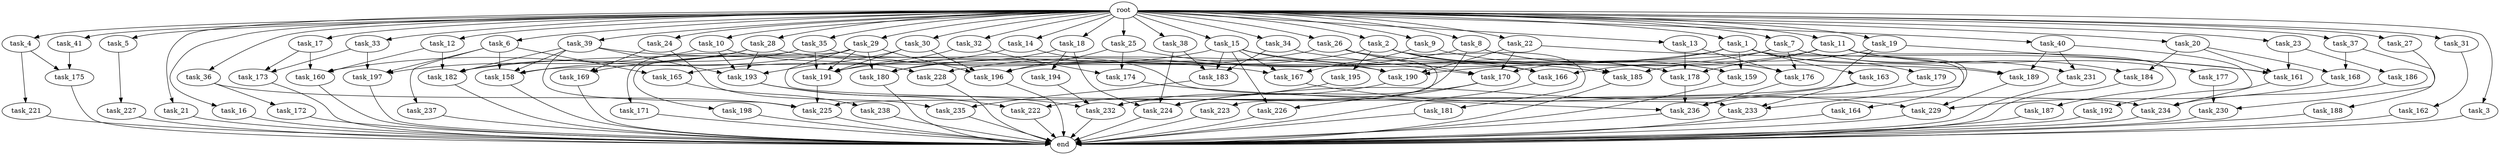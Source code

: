 digraph G {
  task_12 [size="2.048000"];
  task_160 [size="1803886264.320000"];
  task_36 [size="2.048000"];
  task_19 [size="2.048000"];
  task_180 [size="1443109011.456000"];
  task_196 [size="3470333575.168000"];
  root [size="0.000000"];
  task_10 [size="2.048000"];
  task_168 [size="996432412.672000"];
  task_18 [size="2.048000"];
  task_189 [size="2422361554.944000"];
  task_183 [size="2972117368.832000"];
  task_161 [size="1597727834.112000"];
  task_4 [size="2.048000"];
  task_33 [size="2.048000"];
  task_235 [size="1821066133.504000"];
  task_234 [size="3710851743.744000"];
  task_8 [size="2.048000"];
  task_15 [size="2.048000"];
  task_5 [size="2.048000"];
  end [size="0.000000"];
  task_228 [size="1254130450.432000"];
  task_191 [size="4363686772.736000"];
  task_27 [size="2.048000"];
  task_169 [size="704374636.544000"];
  task_167 [size="2611340115.968000"];
  task_14 [size="2.048000"];
  task_21 [size="2.048000"];
  task_38 [size="2.048000"];
  task_16 [size="2.048000"];
  task_222 [size="773094113.280000"];
  task_30 [size="2.048000"];
  task_7 [size="2.048000"];
  task_24 [size="2.048000"];
  task_227 [size="1717986918.400000"];
  task_225 [size="2645699854.336000"];
  task_221 [size="1717986918.400000"];
  task_26 [size="2.048000"];
  task_177 [size="429496729.600000"];
  task_164 [size="429496729.600000"];
  task_193 [size="2113123909.632000"];
  task_158 [size="2765958938.624000"];
  task_229 [size="4209067950.080000"];
  task_224 [size="1391569403.904000"];
  task_39 [size="2.048000"];
  task_172 [size="429496729.600000"];
  task_226 [size="1786706395.136000"];
  task_174 [size="1941325217.792000"];
  task_171 [size="274877906.944000"];
  task_197 [size="927712935.936000"];
  task_165 [size="2336462209.024000"];
  task_179 [size="429496729.600000"];
  task_182 [size="2233382993.920000"];
  task_223 [size="274877906.944000"];
  task_192 [size="1717986918.400000"];
  task_231 [size="2336462209.024000"];
  task_17 [size="2.048000"];
  task_166 [size="2559800508.416000"];
  task_31 [size="2.048000"];
  task_170 [size="2903397892.096000"];
  task_40 [size="2.048000"];
  task_2 [size="2.048000"];
  task_41 [size="2.048000"];
  task_237 [size="618475290.624000"];
  task_35 [size="2.048000"];
  task_3 [size="2.048000"];
  task_187 [size="429496729.600000"];
  task_194 [size="68719476.736000"];
  task_230 [size="309237645.312000"];
  task_181 [size="841813590.016000"];
  task_162 [size="68719476.736000"];
  task_232 [size="2525440770.048000"];
  task_184 [size="773094113.280000"];
  task_22 [size="2.048000"];
  task_159 [size="2147483648.000000"];
  task_29 [size="2.048000"];
  task_198 [size="1099511627.776000"];
  task_28 [size="2.048000"];
  task_176 [size="3109556322.304000"];
  task_163 [size="429496729.600000"];
  task_175 [size="1992864825.344000"];
  task_233 [size="2628519985.152000"];
  task_23 [size="2.048000"];
  task_190 [size="3676492005.376000"];
  task_25 [size="2.048000"];
  task_6 [size="2.048000"];
  task_32 [size="2.048000"];
  task_188 [size="841813590.016000"];
  task_20 [size="2.048000"];
  task_238 [size="429496729.600000"];
  task_9 [size="2.048000"];
  task_37 [size="2.048000"];
  task_236 [size="2697239461.888000"];
  task_1 [size="2.048000"];
  task_195 [size="841813590.016000"];
  task_185 [size="2010044694.528000"];
  task_186 [size="274877906.944000"];
  task_34 [size="2.048000"];
  task_173 [size="584115552.256000"];
  task_178 [size="4380866641.920000"];
  task_13 [size="2.048000"];
  task_11 [size="2.048000"];

  task_12 -> task_182 [size="134217728.000000"];
  task_12 -> task_160 [size="134217728.000000"];
  task_160 -> end [size="1.000000"];
  task_36 -> task_172 [size="209715200.000000"];
  task_36 -> task_225 [size="209715200.000000"];
  task_19 -> task_161 [size="33554432.000000"];
  task_19 -> task_185 [size="33554432.000000"];
  task_19 -> task_225 [size="33554432.000000"];
  task_180 -> end [size="1.000000"];
  task_196 -> end [size="1.000000"];
  root -> task_12 [size="1.000000"];
  root -> task_35 [size="1.000000"];
  root -> task_14 [size="1.000000"];
  root -> task_36 [size="1.000000"];
  root -> task_37 [size="1.000000"];
  root -> task_6 [size="1.000000"];
  root -> task_32 [size="1.000000"];
  root -> task_38 [size="1.000000"];
  root -> task_19 [size="1.000000"];
  root -> task_13 [size="1.000000"];
  root -> task_20 [size="1.000000"];
  root -> task_16 [size="1.000000"];
  root -> task_9 [size="1.000000"];
  root -> task_31 [size="1.000000"];
  root -> task_10 [size="1.000000"];
  root -> task_1 [size="1.000000"];
  root -> task_18 [size="1.000000"];
  root -> task_5 [size="1.000000"];
  root -> task_2 [size="1.000000"];
  root -> task_4 [size="1.000000"];
  root -> task_27 [size="1.000000"];
  root -> task_41 [size="1.000000"];
  root -> task_11 [size="1.000000"];
  root -> task_23 [size="1.000000"];
  root -> task_3 [size="1.000000"];
  root -> task_26 [size="1.000000"];
  root -> task_7 [size="1.000000"];
  root -> task_40 [size="1.000000"];
  root -> task_34 [size="1.000000"];
  root -> task_17 [size="1.000000"];
  root -> task_33 [size="1.000000"];
  root -> task_15 [size="1.000000"];
  root -> task_22 [size="1.000000"];
  root -> task_29 [size="1.000000"];
  root -> task_8 [size="1.000000"];
  root -> task_30 [size="1.000000"];
  root -> task_39 [size="1.000000"];
  root -> task_25 [size="1.000000"];
  root -> task_24 [size="1.000000"];
  root -> task_21 [size="1.000000"];
  root -> task_28 [size="1.000000"];
  task_10 -> task_197 [size="75497472.000000"];
  task_10 -> task_228 [size="75497472.000000"];
  task_10 -> task_193 [size="75497472.000000"];
  task_168 -> task_229 [size="536870912.000000"];
  task_18 -> task_180 [size="33554432.000000"];
  task_18 -> task_194 [size="33554432.000000"];
  task_18 -> task_224 [size="33554432.000000"];
  task_189 -> task_229 [size="838860800.000000"];
  task_183 -> task_235 [size="679477248.000000"];
  task_161 -> task_234 [size="838860800.000000"];
  task_4 -> task_175 [size="838860800.000000"];
  task_4 -> task_221 [size="838860800.000000"];
  task_33 -> task_197 [size="75497472.000000"];
  task_33 -> task_173 [size="75497472.000000"];
  task_235 -> end [size="1.000000"];
  task_234 -> end [size="1.000000"];
  task_8 -> task_232 [size="536870912.000000"];
  task_8 -> task_176 [size="536870912.000000"];
  task_8 -> task_159 [size="536870912.000000"];
  task_8 -> task_228 [size="536870912.000000"];
  task_15 -> task_183 [size="838860800.000000"];
  task_15 -> task_167 [size="838860800.000000"];
  task_15 -> task_191 [size="838860800.000000"];
  task_15 -> task_178 [size="838860800.000000"];
  task_15 -> task_190 [size="838860800.000000"];
  task_15 -> task_226 [size="838860800.000000"];
  task_5 -> task_227 [size="838860800.000000"];
  task_228 -> end [size="1.000000"];
  task_191 -> task_225 [size="838860800.000000"];
  task_27 -> task_230 [size="75497472.000000"];
  task_169 -> end [size="1.000000"];
  task_167 -> task_229 [size="679477248.000000"];
  task_14 -> task_165 [size="838860800.000000"];
  task_14 -> task_234 [size="838860800.000000"];
  task_21 -> end [size="1.000000"];
  task_38 -> task_183 [size="75497472.000000"];
  task_38 -> task_224 [size="75497472.000000"];
  task_16 -> end [size="1.000000"];
  task_222 -> end [size="1.000000"];
  task_30 -> task_196 [size="209715200.000000"];
  task_30 -> task_191 [size="209715200.000000"];
  task_30 -> task_193 [size="209715200.000000"];
  task_7 -> task_158 [size="301989888.000000"];
  task_7 -> task_184 [size="301989888.000000"];
  task_7 -> task_166 [size="301989888.000000"];
  task_7 -> task_176 [size="301989888.000000"];
  task_7 -> task_231 [size="301989888.000000"];
  task_24 -> task_235 [size="209715200.000000"];
  task_24 -> task_169 [size="209715200.000000"];
  task_227 -> end [size="1.000000"];
  task_225 -> end [size="1.000000"];
  task_221 -> end [size="1.000000"];
  task_26 -> task_170 [size="134217728.000000"];
  task_26 -> task_180 [size="134217728.000000"];
  task_26 -> task_223 [size="134217728.000000"];
  task_26 -> task_189 [size="134217728.000000"];
  task_177 -> task_230 [size="75497472.000000"];
  task_164 -> end [size="1.000000"];
  task_193 -> task_232 [size="75497472.000000"];
  task_193 -> task_222 [size="75497472.000000"];
  task_158 -> end [size="1.000000"];
  task_229 -> end [size="1.000000"];
  task_224 -> end [size="1.000000"];
  task_39 -> task_158 [size="209715200.000000"];
  task_39 -> task_182 [size="209715200.000000"];
  task_39 -> task_193 [size="209715200.000000"];
  task_39 -> task_225 [size="209715200.000000"];
  task_39 -> task_190 [size="209715200.000000"];
  task_172 -> end [size="1.000000"];
  task_226 -> end [size="1.000000"];
  task_174 -> task_236 [size="33554432.000000"];
  task_171 -> end [size="1.000000"];
  task_197 -> end [size="1.000000"];
  task_165 -> task_238 [size="209715200.000000"];
  task_179 -> task_236 [size="679477248.000000"];
  task_182 -> end [size="1.000000"];
  task_223 -> end [size="1.000000"];
  task_192 -> end [size="1.000000"];
  task_231 -> end [size="1.000000"];
  task_17 -> task_160 [size="209715200.000000"];
  task_17 -> task_173 [size="209715200.000000"];
  task_166 -> end [size="1.000000"];
  task_31 -> task_162 [size="33554432.000000"];
  task_170 -> task_226 [size="33554432.000000"];
  task_170 -> task_224 [size="33554432.000000"];
  task_40 -> task_192 [size="838860800.000000"];
  task_40 -> task_189 [size="838860800.000000"];
  task_40 -> task_231 [size="838860800.000000"];
  task_2 -> task_196 [size="411041792.000000"];
  task_2 -> task_166 [size="411041792.000000"];
  task_2 -> task_185 [size="411041792.000000"];
  task_2 -> task_178 [size="411041792.000000"];
  task_2 -> task_195 [size="411041792.000000"];
  task_2 -> task_181 [size="411041792.000000"];
  task_41 -> task_175 [size="134217728.000000"];
  task_237 -> end [size="1.000000"];
  task_35 -> task_169 [size="134217728.000000"];
  task_35 -> task_167 [size="134217728.000000"];
  task_35 -> task_191 [size="134217728.000000"];
  task_35 -> task_171 [size="134217728.000000"];
  task_3 -> end [size="1.000000"];
  task_187 -> end [size="1.000000"];
  task_194 -> task_232 [size="411041792.000000"];
  task_230 -> end [size="1.000000"];
  task_181 -> end [size="1.000000"];
  task_162 -> end [size="1.000000"];
  task_232 -> end [size="1.000000"];
  task_184 -> end [size="1.000000"];
  task_22 -> task_170 [size="536870912.000000"];
  task_22 -> task_190 [size="536870912.000000"];
  task_22 -> task_161 [size="536870912.000000"];
  task_159 -> end [size="1.000000"];
  task_29 -> task_196 [size="536870912.000000"];
  task_29 -> task_160 [size="536870912.000000"];
  task_29 -> task_191 [size="536870912.000000"];
  task_29 -> task_180 [size="536870912.000000"];
  task_29 -> task_198 [size="536870912.000000"];
  task_29 -> task_233 [size="536870912.000000"];
  task_198 -> end [size="1.000000"];
  task_28 -> task_158 [size="536870912.000000"];
  task_28 -> task_182 [size="536870912.000000"];
  task_28 -> task_166 [size="536870912.000000"];
  task_28 -> task_193 [size="536870912.000000"];
  task_176 -> task_236 [size="301989888.000000"];
  task_163 -> task_233 [size="536870912.000000"];
  task_163 -> task_224 [size="536870912.000000"];
  task_175 -> end [size="1.000000"];
  task_233 -> end [size="1.000000"];
  task_23 -> task_161 [size="134217728.000000"];
  task_23 -> task_186 [size="134217728.000000"];
  task_190 -> task_232 [size="209715200.000000"];
  task_25 -> task_196 [size="536870912.000000"];
  task_25 -> task_174 [size="536870912.000000"];
  task_25 -> task_185 [size="536870912.000000"];
  task_6 -> task_197 [size="301989888.000000"];
  task_6 -> task_158 [size="301989888.000000"];
  task_6 -> task_165 [size="301989888.000000"];
  task_6 -> task_237 [size="301989888.000000"];
  task_32 -> task_191 [size="411041792.000000"];
  task_32 -> task_174 [size="411041792.000000"];
  task_188 -> end [size="1.000000"];
  task_20 -> task_184 [size="75497472.000000"];
  task_20 -> task_168 [size="75497472.000000"];
  task_20 -> task_161 [size="75497472.000000"];
  task_238 -> end [size="1.000000"];
  task_9 -> task_167 [size="301989888.000000"];
  task_9 -> task_159 [size="301989888.000000"];
  task_37 -> task_168 [size="411041792.000000"];
  task_37 -> task_188 [size="411041792.000000"];
  task_236 -> end [size="1.000000"];
  task_1 -> task_163 [size="209715200.000000"];
  task_1 -> task_182 [size="209715200.000000"];
  task_1 -> task_159 [size="209715200.000000"];
  task_1 -> task_179 [size="209715200.000000"];
  task_1 -> task_164 [size="209715200.000000"];
  task_1 -> task_170 [size="209715200.000000"];
  task_1 -> task_189 [size="209715200.000000"];
  task_195 -> task_222 [size="301989888.000000"];
  task_185 -> end [size="1.000000"];
  task_186 -> task_234 [size="134217728.000000"];
  task_34 -> task_170 [size="536870912.000000"];
  task_34 -> task_183 [size="536870912.000000"];
  task_173 -> end [size="1.000000"];
  task_178 -> task_236 [size="301989888.000000"];
  task_13 -> task_176 [size="679477248.000000"];
  task_13 -> task_178 [size="679477248.000000"];
  task_11 -> task_187 [size="209715200.000000"];
  task_11 -> task_177 [size="209715200.000000"];
  task_11 -> task_178 [size="209715200.000000"];
  task_11 -> task_233 [size="209715200.000000"];
  task_11 -> task_190 [size="209715200.000000"];
}
